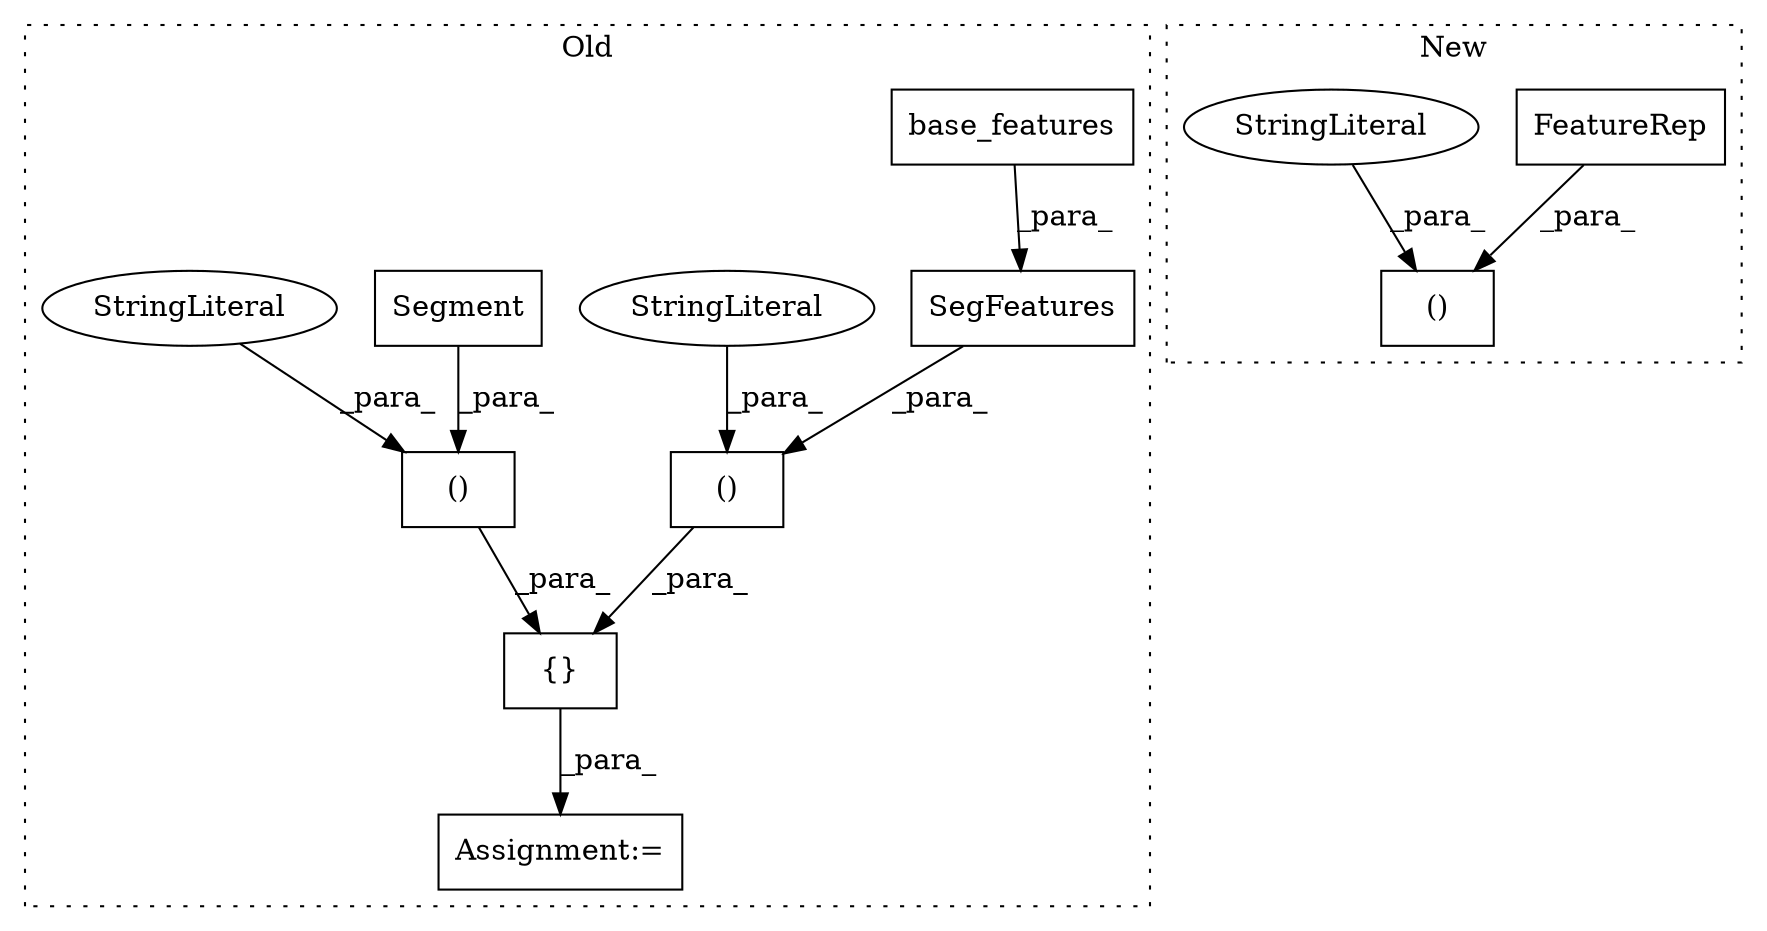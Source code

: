 digraph G {
subgraph cluster0 {
1 [label="()" a="106" s="1313" l="51" shape="box"];
4 [label="{}" a="4" s="1269,1364" l="6,2" shape="box"];
5 [label="()" a="106" s="1275" l="31" shape="box"];
6 [label="base_features" a="32" s="1348" l="15" shape="box"];
7 [label="StringLiteral" a="45" s="1275" l="9" shape="ellipse"];
8 [label="StringLiteral" a="45" s="1313" l="10" shape="ellipse"];
10 [label="Assignment:=" a="7" s="1250" l="1" shape="box"];
11 [label="SegFeatures" a="32" s="1336,1363" l="12,1" shape="box"];
12 [label="Segment" a="32" s="1297" l="9" shape="box"];
label = "Old";
style="dotted";
}
subgraph cluster1 {
2 [label="FeatureRep" a="32" s="1111" l="12" shape="box"];
3 [label="()" a="106" s="1084" l="39" shape="box"];
9 [label="StringLiteral" a="45" s="1084" l="5" shape="ellipse"];
label = "New";
style="dotted";
}
1 -> 4 [label="_para_"];
2 -> 3 [label="_para_"];
4 -> 10 [label="_para_"];
5 -> 4 [label="_para_"];
6 -> 11 [label="_para_"];
7 -> 5 [label="_para_"];
8 -> 1 [label="_para_"];
9 -> 3 [label="_para_"];
11 -> 1 [label="_para_"];
12 -> 5 [label="_para_"];
}